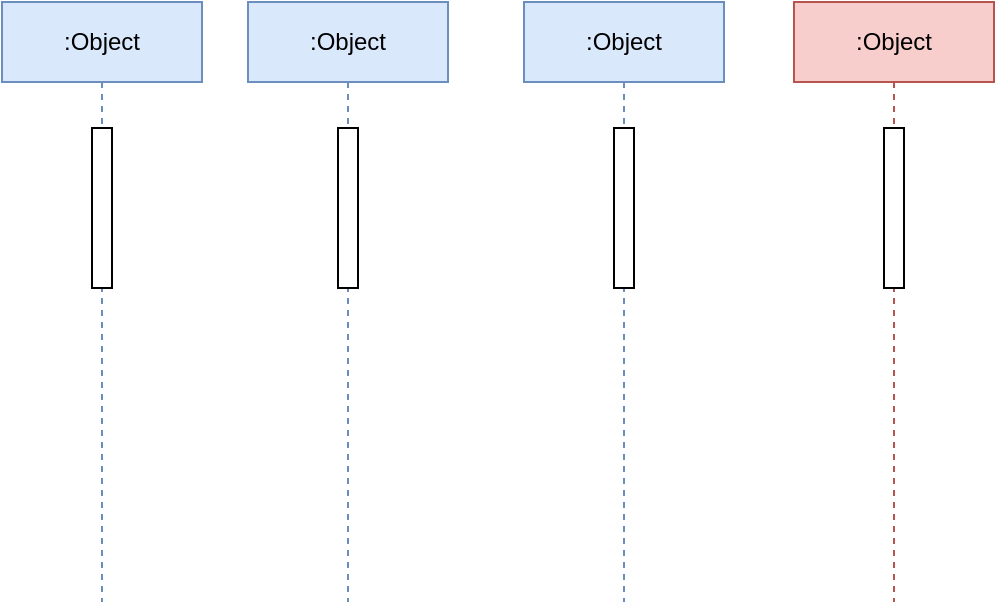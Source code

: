 <mxfile version="14.8.2" type="github">
  <diagram id="flgI388KRnLEFQyKKhvF" name="Page-1">
    <mxGraphModel dx="1422" dy="752" grid="1" gridSize="3" guides="1" tooltips="1" connect="1" arrows="1" fold="1" page="1" pageScale="1" pageWidth="2339" pageHeight="3300" math="0" shadow="0">
      <root>
        <mxCell id="0" />
        <mxCell id="1" parent="0" />
        <mxCell id="YpRczoWFLhLvGYCxu6Dq-4" value=":Object" style="shape=umlLifeline;perimeter=lifelinePerimeter;whiteSpace=wrap;html=1;container=1;collapsible=0;recursiveResize=0;outlineConnect=0;fillColor=#dae8fc;strokeColor=#6c8ebf;" parent="1" vertex="1">
          <mxGeometry x="66" y="30" width="100" height="300" as="geometry" />
        </mxCell>
        <mxCell id="YpRczoWFLhLvGYCxu6Dq-5" value="" style="html=1;points=[];perimeter=orthogonalPerimeter;gradientColor=none;" parent="YpRczoWFLhLvGYCxu6Dq-4" vertex="1">
          <mxGeometry x="45" y="63" width="10" height="80" as="geometry" />
        </mxCell>
        <mxCell id="YpRczoWFLhLvGYCxu6Dq-6" value=":Object" style="shape=umlLifeline;perimeter=lifelinePerimeter;whiteSpace=wrap;html=1;container=1;collapsible=0;recursiveResize=0;outlineConnect=0;fillColor=#dae8fc;strokeColor=#6c8ebf;" parent="1" vertex="1">
          <mxGeometry x="189" y="30" width="100" height="300" as="geometry" />
        </mxCell>
        <mxCell id="YpRczoWFLhLvGYCxu6Dq-7" value="" style="html=1;points=[];perimeter=orthogonalPerimeter;gradientColor=none;" parent="YpRczoWFLhLvGYCxu6Dq-6" vertex="1">
          <mxGeometry x="45" y="63" width="10" height="80" as="geometry" />
        </mxCell>
        <mxCell id="YpRczoWFLhLvGYCxu6Dq-8" value=":Object" style="shape=umlLifeline;perimeter=lifelinePerimeter;whiteSpace=wrap;html=1;container=1;collapsible=0;recursiveResize=0;outlineConnect=0;fillColor=#dae8fc;strokeColor=#6c8ebf;" parent="1" vertex="1">
          <mxGeometry x="327" y="30" width="100" height="300" as="geometry" />
        </mxCell>
        <mxCell id="YpRczoWFLhLvGYCxu6Dq-9" value="" style="html=1;points=[];perimeter=orthogonalPerimeter;gradientColor=none;" parent="YpRczoWFLhLvGYCxu6Dq-8" vertex="1">
          <mxGeometry x="45" y="63" width="10" height="80" as="geometry" />
        </mxCell>
        <mxCell id="QwN1EIhMnK7KAcdYqA1l-1" value=":Object" style="shape=umlLifeline;perimeter=lifelinePerimeter;whiteSpace=wrap;html=1;container=1;collapsible=0;recursiveResize=0;outlineConnect=0;fillColor=#f8cecc;strokeColor=#b85450;" parent="1" vertex="1">
          <mxGeometry x="462" y="30" width="100" height="300" as="geometry" />
        </mxCell>
        <mxCell id="QwN1EIhMnK7KAcdYqA1l-2" value="" style="html=1;points=[];perimeter=orthogonalPerimeter;gradientColor=none;" parent="QwN1EIhMnK7KAcdYqA1l-1" vertex="1">
          <mxGeometry x="45" y="63" width="10" height="80" as="geometry" />
        </mxCell>
      </root>
    </mxGraphModel>
  </diagram>
</mxfile>
